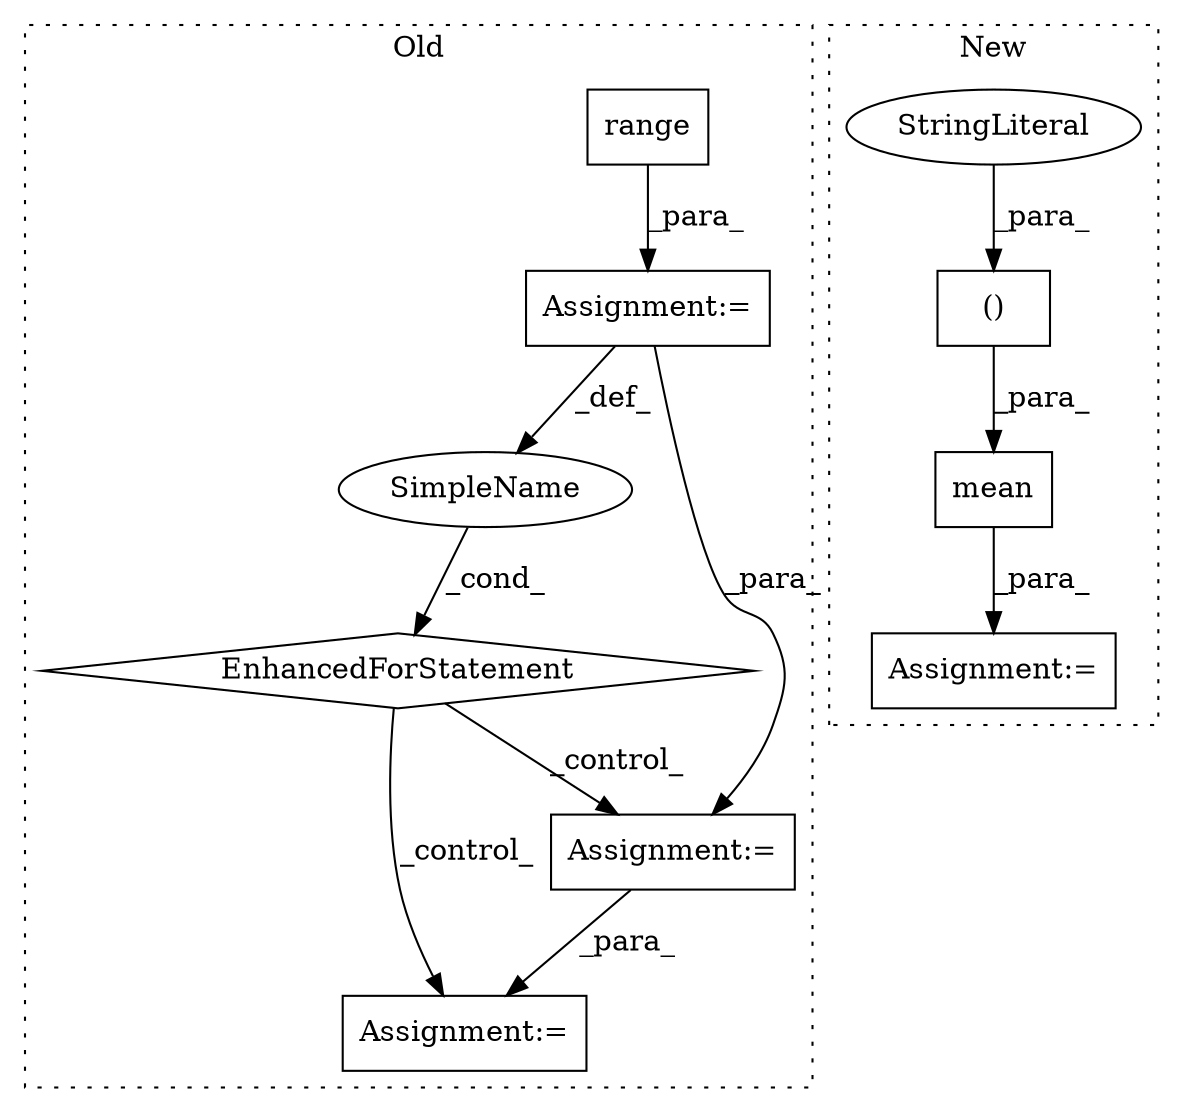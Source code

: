 digraph G {
subgraph cluster0 {
1 [label="range" a="32" s="22114,22161" l="6,1" shape="box"];
3 [label="Assignment:=" a="7" s="22049,22162" l="57,2" shape="box"];
4 [label="EnhancedForStatement" a="70" s="22049,22162" l="57,2" shape="diamond"];
5 [label="Assignment:=" a="7" s="22403" l="2" shape="box"];
6 [label="SimpleName" a="42" s="22110" l="1" shape="ellipse"];
10 [label="Assignment:=" a="7" s="22284" l="1" shape="box"];
label = "Old";
style="dotted";
}
subgraph cluster1 {
2 [label="mean" a="32" s="22077,22100" l="5,1" shape="box"];
7 [label="Assignment:=" a="7" s="22070" l="1" shape="box"];
8 [label="()" a="106" s="21939" l="120" shape="box"];
9 [label="StringLiteral" a="45" s="21939" l="16" shape="ellipse"];
label = "New";
style="dotted";
}
1 -> 3 [label="_para_"];
2 -> 7 [label="_para_"];
3 -> 6 [label="_def_"];
3 -> 10 [label="_para_"];
4 -> 5 [label="_control_"];
4 -> 10 [label="_control_"];
6 -> 4 [label="_cond_"];
8 -> 2 [label="_para_"];
9 -> 8 [label="_para_"];
10 -> 5 [label="_para_"];
}